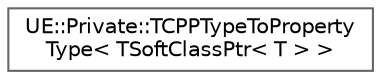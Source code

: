 digraph "Graphical Class Hierarchy"
{
 // INTERACTIVE_SVG=YES
 // LATEX_PDF_SIZE
  bgcolor="transparent";
  edge [fontname=Helvetica,fontsize=10,labelfontname=Helvetica,labelfontsize=10];
  node [fontname=Helvetica,fontsize=10,shape=box,height=0.2,width=0.4];
  rankdir="LR";
  Node0 [id="Node000000",label="UE::Private::TCPPTypeToProperty\lType\< TSoftClassPtr\< T \> \>",height=0.2,width=0.4,color="grey40", fillcolor="white", style="filled",URL="$d6/d94/structUE_1_1Private_1_1TCPPTypeToPropertyType_3_01TSoftClassPtr_3_01T_01_4_01_4.html",tooltip=" "];
}
